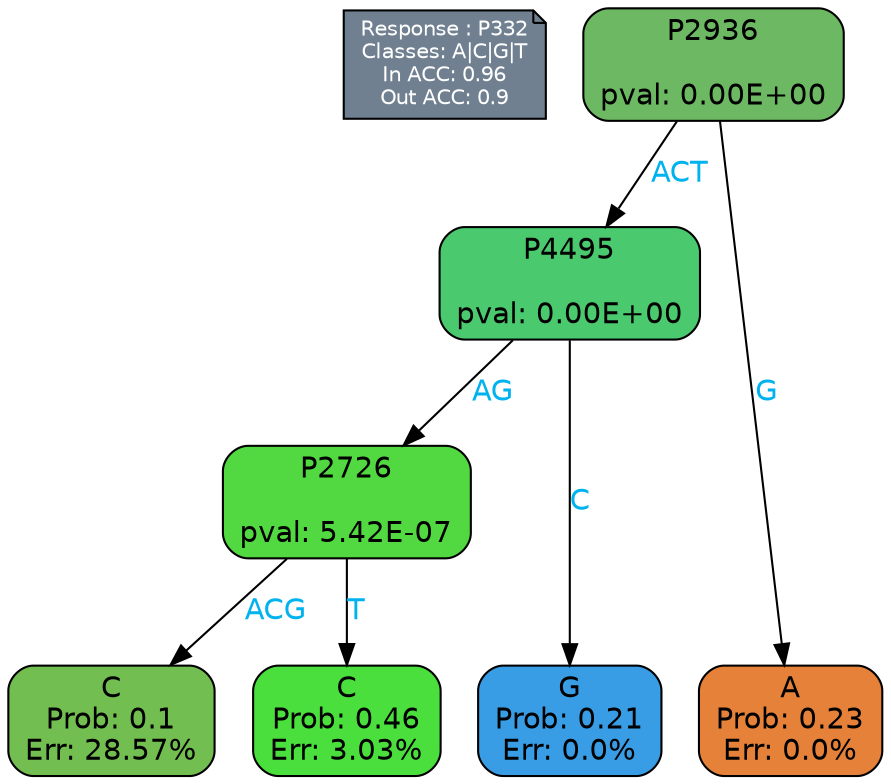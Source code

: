 digraph Tree {
node [shape=box, style="filled, rounded", color="black", fontname=helvetica] ;
graph [ranksep=equally, splines=polylines, bgcolor=transparent, dpi=600] ;
edge [fontname=helvetica] ;
LEGEND [label="Response : P332
Classes: A|C|G|T
In ACC: 0.96
Out ACC: 0.9
",shape=note,align=left,style=filled,fillcolor="slategray",fontcolor="white",fontsize=10];1 [label="P2936

pval: 0.00E+00", fillcolor="#6db862"] ;
2 [label="P4495

pval: 0.00E+00", fillcolor="#4bc96e"] ;
3 [label="P2726

pval: 5.42E-07", fillcolor="#52d941"] ;
4 [label="C
Prob: 0.1
Err: 28.57%", fillcolor="#72be51"] ;
5 [label="C
Prob: 0.46
Err: 3.03%", fillcolor="#4bdf3e"] ;
6 [label="G
Prob: 0.21
Err: 0.0%", fillcolor="#399de5"] ;
7 [label="A
Prob: 0.23
Err: 0.0%", fillcolor="#e58139"] ;
1 -> 2 [label="ACT",fontcolor=deepskyblue2] ;
1 -> 7 [label="G",fontcolor=deepskyblue2] ;
2 -> 3 [label="AG",fontcolor=deepskyblue2] ;
2 -> 6 [label="C",fontcolor=deepskyblue2] ;
3 -> 4 [label="ACG",fontcolor=deepskyblue2] ;
3 -> 5 [label="T",fontcolor=deepskyblue2] ;
{rank = same; 4;5;6;7;}{rank = same; LEGEND;1;}}